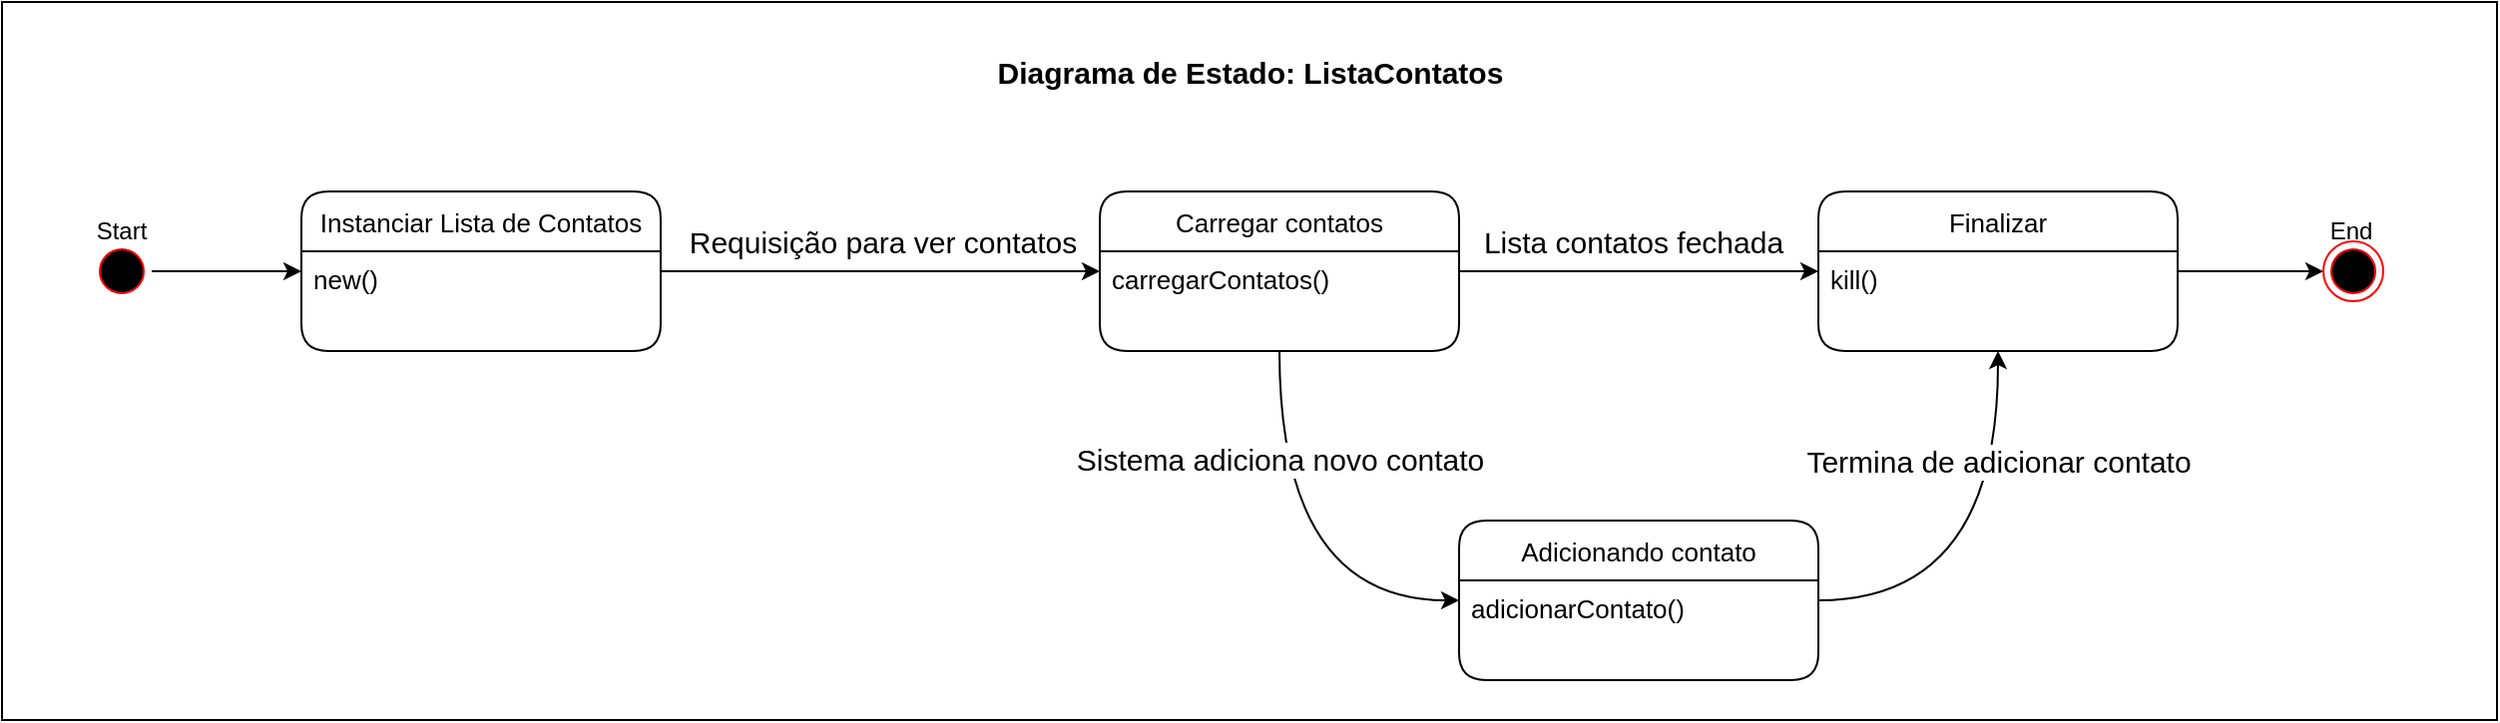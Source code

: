 <mxfile version="17.4.2" type="github">
  <diagram id="NjX1Zo8XsL4Oa4aeBg3y" name="Page-1">
    <mxGraphModel dx="1887" dy="1053" grid="1" gridSize="10" guides="1" tooltips="1" connect="1" arrows="1" fold="1" page="1" pageScale="1" pageWidth="827" pageHeight="1169" math="0" shadow="0">
      <root>
        <mxCell id="0" />
        <mxCell id="hHPEA82_SSkcKWf6kMiY-12" value="fundo" parent="0" />
        <mxCell id="hHPEA82_SSkcKWf6kMiY-13" value="" style="rounded=0;whiteSpace=wrap;html=1;fontSize=15;" vertex="1" parent="hHPEA82_SSkcKWf6kMiY-12">
          <mxGeometry x="10" y="500" width="1250" height="360" as="geometry" />
        </mxCell>
        <mxCell id="hHPEA82_SSkcKWf6kMiY-14" value="Diagrama de Estado: ListaContatos" style="text;html=1;strokeColor=none;fillColor=none;align=center;verticalAlign=middle;whiteSpace=wrap;rounded=0;fontSize=15;fontStyle=1" vertex="1" parent="hHPEA82_SSkcKWf6kMiY-12">
          <mxGeometry x="457.5" y="520" width="355" height="30" as="geometry" />
        </mxCell>
        <mxCell id="1" parent="0" />
        <mxCell id="qBK_3xlZrD0a6Fi8dJcX-9" value="" style="group" parent="1" vertex="1" connectable="0">
          <mxGeometry x="40" y="600" width="60" height="50" as="geometry" />
        </mxCell>
        <mxCell id="qBK_3xlZrD0a6Fi8dJcX-10" value="" style="ellipse;html=1;shape=startState;fillColor=#000000;strokeColor=#ff0000;rounded=1;" parent="qBK_3xlZrD0a6Fi8dJcX-9" vertex="1">
          <mxGeometry x="15" y="20" width="30" height="30" as="geometry" />
        </mxCell>
        <mxCell id="qBK_3xlZrD0a6Fi8dJcX-11" value="Start" style="text;html=1;strokeColor=none;fillColor=none;align=center;verticalAlign=middle;whiteSpace=wrap;rounded=0;" parent="qBK_3xlZrD0a6Fi8dJcX-9" vertex="1">
          <mxGeometry width="60" height="30" as="geometry" />
        </mxCell>
        <mxCell id="qBK_3xlZrD0a6Fi8dJcX-15" style="edgeStyle=orthogonalEdgeStyle;rounded=0;orthogonalLoop=1;jettySize=auto;html=1;" parent="1" source="qBK_3xlZrD0a6Fi8dJcX-10" target="qBK_3xlZrD0a6Fi8dJcX-65" edge="1">
          <mxGeometry relative="1" as="geometry">
            <mxPoint x="734" y="335.0" as="targetPoint" />
          </mxGeometry>
        </mxCell>
        <mxCell id="qBK_3xlZrD0a6Fi8dJcX-71" style="edgeStyle=orthogonalEdgeStyle;rounded=0;orthogonalLoop=1;jettySize=auto;html=1;" parent="1" source="qBK_3xlZrD0a6Fi8dJcX-40" target="qBK_3xlZrD0a6Fi8dJcX-13" edge="1">
          <mxGeometry relative="1" as="geometry" />
        </mxCell>
        <mxCell id="qBK_3xlZrD0a6Fi8dJcX-40" value="Finalizar" style="swimlane;fontStyle=0;childLayout=stackLayout;horizontal=1;startSize=30;horizontalStack=0;resizeParent=1;resizeParentMax=0;resizeLast=0;collapsible=1;marginBottom=0;rounded=1;fontSize=13;" parent="1" vertex="1">
          <mxGeometry x="920" y="595" width="180" height="80" as="geometry" />
        </mxCell>
        <mxCell id="qBK_3xlZrD0a6Fi8dJcX-41" value="kill()" style="text;strokeColor=none;fillColor=none;align=left;verticalAlign=top;spacingLeft=4;spacingRight=4;overflow=hidden;points=[[0,0.5],[1,0.5]];portConstraint=eastwest;rotatable=0;fontSize=13;" parent="qBK_3xlZrD0a6Fi8dJcX-40" vertex="1">
          <mxGeometry y="30" width="180" height="50" as="geometry" />
        </mxCell>
        <mxCell id="hHPEA82_SSkcKWf6kMiY-3" style="edgeStyle=orthogonalEdgeStyle;rounded=0;orthogonalLoop=1;jettySize=auto;html=1;fontSize=15;" edge="1" parent="1" source="qBK_3xlZrD0a6Fi8dJcX-65" target="hHPEA82_SSkcKWf6kMiY-1">
          <mxGeometry relative="1" as="geometry" />
        </mxCell>
        <mxCell id="hHPEA82_SSkcKWf6kMiY-8" value="Requisição para ver contatos" style="edgeLabel;html=1;align=center;verticalAlign=middle;resizable=0;points=[];fontSize=15;" vertex="1" connectable="0" parent="hHPEA82_SSkcKWf6kMiY-3">
          <mxGeometry x="-0.315" y="1" relative="1" as="geometry">
            <mxPoint x="35" y="-14" as="offset" />
          </mxGeometry>
        </mxCell>
        <mxCell id="qBK_3xlZrD0a6Fi8dJcX-65" value="Instanciar Lista de Contatos" style="swimlane;fontStyle=0;childLayout=stackLayout;horizontal=1;startSize=30;horizontalStack=0;resizeParent=1;resizeParentMax=0;resizeLast=0;collapsible=1;marginBottom=0;rounded=1;fontSize=13;" parent="1" vertex="1">
          <mxGeometry x="160" y="595" width="180" height="80" as="geometry" />
        </mxCell>
        <mxCell id="qBK_3xlZrD0a6Fi8dJcX-66" value="new()" style="text;strokeColor=none;fillColor=none;align=left;verticalAlign=top;spacingLeft=4;spacingRight=4;overflow=hidden;points=[[0,0.5],[1,0.5]];portConstraint=eastwest;rotatable=0;fontSize=13;" parent="qBK_3xlZrD0a6Fi8dJcX-65" vertex="1">
          <mxGeometry y="30" width="180" height="50" as="geometry" />
        </mxCell>
        <mxCell id="hHPEA82_SSkcKWf6kMiY-6" style="edgeStyle=orthogonalEdgeStyle;curved=1;rounded=0;orthogonalLoop=1;jettySize=auto;html=1;fontSize=15;" edge="1" parent="1" source="qBK_3xlZrD0a6Fi8dJcX-67" target="qBK_3xlZrD0a6Fi8dJcX-40">
          <mxGeometry relative="1" as="geometry">
            <Array as="points">
              <mxPoint x="1010" y="800" />
            </Array>
          </mxGeometry>
        </mxCell>
        <mxCell id="hHPEA82_SSkcKWf6kMiY-10" value="Termina de adicionar contato" style="edgeLabel;html=1;align=center;verticalAlign=middle;resizable=0;points=[];fontSize=15;" vertex="1" connectable="0" parent="hHPEA82_SSkcKWf6kMiY-6">
          <mxGeometry x="0.33" y="14" relative="1" as="geometry">
            <mxPoint x="14" y="-17" as="offset" />
          </mxGeometry>
        </mxCell>
        <mxCell id="qBK_3xlZrD0a6Fi8dJcX-67" value="Adicionando contato" style="swimlane;fontStyle=0;childLayout=stackLayout;horizontal=1;startSize=30;horizontalStack=0;resizeParent=1;resizeParentMax=0;resizeLast=0;collapsible=1;marginBottom=0;rounded=1;fontSize=13;" parent="1" vertex="1">
          <mxGeometry x="740" y="760" width="180" height="80" as="geometry" />
        </mxCell>
        <mxCell id="qBK_3xlZrD0a6Fi8dJcX-68" value="adicionarContato()" style="text;strokeColor=none;fillColor=none;align=left;verticalAlign=top;spacingLeft=4;spacingRight=4;overflow=hidden;points=[[0,0.5],[1,0.5]];portConstraint=eastwest;rotatable=0;fontSize=13;" parent="qBK_3xlZrD0a6Fi8dJcX-67" vertex="1">
          <mxGeometry y="30" width="180" height="50" as="geometry" />
        </mxCell>
        <mxCell id="hHPEA82_SSkcKWf6kMiY-4" style="edgeStyle=orthogonalEdgeStyle;rounded=0;orthogonalLoop=1;jettySize=auto;html=1;fontSize=15;" edge="1" parent="1" source="hHPEA82_SSkcKWf6kMiY-1" target="qBK_3xlZrD0a6Fi8dJcX-40">
          <mxGeometry relative="1" as="geometry" />
        </mxCell>
        <mxCell id="hHPEA82_SSkcKWf6kMiY-9" value="Lista contatos fechada" style="edgeLabel;html=1;align=center;verticalAlign=middle;resizable=0;points=[];fontSize=15;" vertex="1" connectable="0" parent="hHPEA82_SSkcKWf6kMiY-4">
          <mxGeometry x="-0.202" y="-3" relative="1" as="geometry">
            <mxPoint x="15" y="-18" as="offset" />
          </mxGeometry>
        </mxCell>
        <mxCell id="hHPEA82_SSkcKWf6kMiY-5" style="edgeStyle=orthogonalEdgeStyle;rounded=0;orthogonalLoop=1;jettySize=auto;html=1;fontSize=15;curved=1;" edge="1" parent="1" source="hHPEA82_SSkcKWf6kMiY-1" target="qBK_3xlZrD0a6Fi8dJcX-67">
          <mxGeometry relative="1" as="geometry">
            <Array as="points">
              <mxPoint x="650" y="800" />
            </Array>
          </mxGeometry>
        </mxCell>
        <mxCell id="hHPEA82_SSkcKWf6kMiY-7" value="Sistema adiciona novo contato" style="edgeLabel;html=1;align=center;verticalAlign=middle;resizable=0;points=[];fontSize=15;" vertex="1" connectable="0" parent="hHPEA82_SSkcKWf6kMiY-5">
          <mxGeometry x="-0.575" y="4" relative="1" as="geometry">
            <mxPoint x="-4" y="8" as="offset" />
          </mxGeometry>
        </mxCell>
        <mxCell id="hHPEA82_SSkcKWf6kMiY-1" value="Carregar contatos" style="swimlane;fontStyle=0;childLayout=stackLayout;horizontal=1;startSize=30;horizontalStack=0;resizeParent=1;resizeParentMax=0;resizeLast=0;collapsible=1;marginBottom=0;rounded=1;fontSize=13;" vertex="1" parent="1">
          <mxGeometry x="560" y="595" width="180" height="80" as="geometry" />
        </mxCell>
        <mxCell id="hHPEA82_SSkcKWf6kMiY-2" value="carregarContatos()" style="text;strokeColor=none;fillColor=none;align=left;verticalAlign=top;spacingLeft=4;spacingRight=4;overflow=hidden;points=[[0,0.5],[1,0.5]];portConstraint=eastwest;rotatable=0;fontSize=13;" vertex="1" parent="hHPEA82_SSkcKWf6kMiY-1">
          <mxGeometry y="30" width="180" height="50" as="geometry" />
        </mxCell>
        <mxCell id="qBK_3xlZrD0a6Fi8dJcX-14" value="End" style="text;html=1;strokeColor=none;fillColor=none;align=center;verticalAlign=middle;whiteSpace=wrap;rounded=0;" parent="1" vertex="1">
          <mxGeometry x="1157" y="600" width="60" height="30" as="geometry" />
        </mxCell>
        <mxCell id="qBK_3xlZrD0a6Fi8dJcX-13" value="" style="ellipse;html=1;shape=endState;fillColor=#000000;strokeColor=#ff0000;rounded=1;" parent="1" vertex="1">
          <mxGeometry x="1173" y="620" width="30" height="30" as="geometry" />
        </mxCell>
      </root>
    </mxGraphModel>
  </diagram>
</mxfile>
